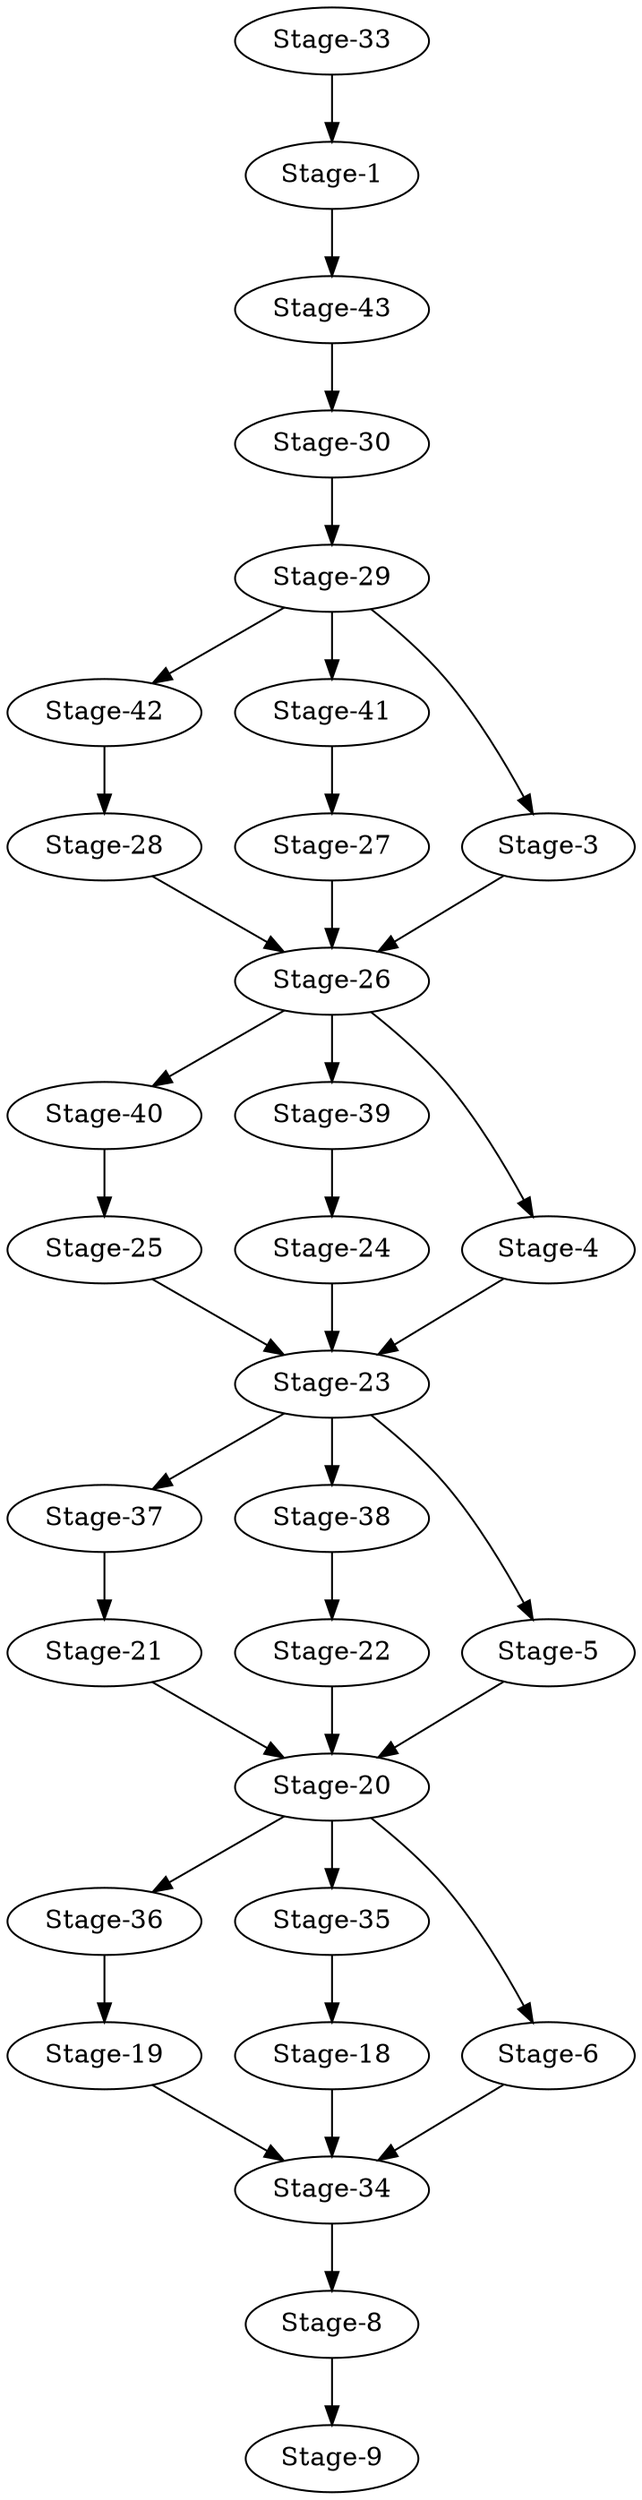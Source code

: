 // query-85
digraph {
	"Stage-29"
	"Stage-28"
	"Stage-21"
	"Stage-20"
	"Stage-23"
	"Stage-22"
	"Stage-43"
	"Stage-42"
	"Stage-27"
	"Stage-26"
	"Stage-1"
	"Stage-25"
	"Stage-24"
	"Stage-36"
	"Stage-37"
	"Stage-34"
	"Stage-35"
	"Stage-41"
	"Stage-30"
	"Stage-18"
	"Stage-19"
	"Stage-40"
	"Stage-38"
	"Stage-39"
	"Stage-8"
	"Stage-6"
	"Stage-4"
	"Stage-5"
	"Stage-3"
	"Stage-33"
		"Stage-29" -> "Stage-42"
		"Stage-29" -> "Stage-41"
		"Stage-29" -> "Stage-3"
		"Stage-28" -> "Stage-26"
		"Stage-21" -> "Stage-20"
		"Stage-20" -> "Stage-36"
		"Stage-20" -> "Stage-6"
		"Stage-20" -> "Stage-35"
		"Stage-23" -> "Stage-37"
		"Stage-23" -> "Stage-5"
		"Stage-23" -> "Stage-38"
		"Stage-22" -> "Stage-20"
		"Stage-43" -> "Stage-30"
		"Stage-42" -> "Stage-28"
		"Stage-27" -> "Stage-26"
		"Stage-26" -> "Stage-4"
		"Stage-26" -> "Stage-40"
		"Stage-26" -> "Stage-39"
		"Stage-1" -> "Stage-43"
		"Stage-25" -> "Stage-23"
		"Stage-24" -> "Stage-23"
		"Stage-36" -> "Stage-19"
		"Stage-37" -> "Stage-21"
		"Stage-34" -> "Stage-8"
		"Stage-35" -> "Stage-18"
		"Stage-41" -> "Stage-27"
		"Stage-30" -> "Stage-29"
		"Stage-18" -> "Stage-34"
		"Stage-19" -> "Stage-34"
		"Stage-40" -> "Stage-25"
		"Stage-38" -> "Stage-22"
		"Stage-39" -> "Stage-24"
		"Stage-8" -> "Stage-9"
		"Stage-6" -> "Stage-34"
		"Stage-4" -> "Stage-23"
		"Stage-5" -> "Stage-20"
		"Stage-3" -> "Stage-26"
		"Stage-33" -> "Stage-1"
}